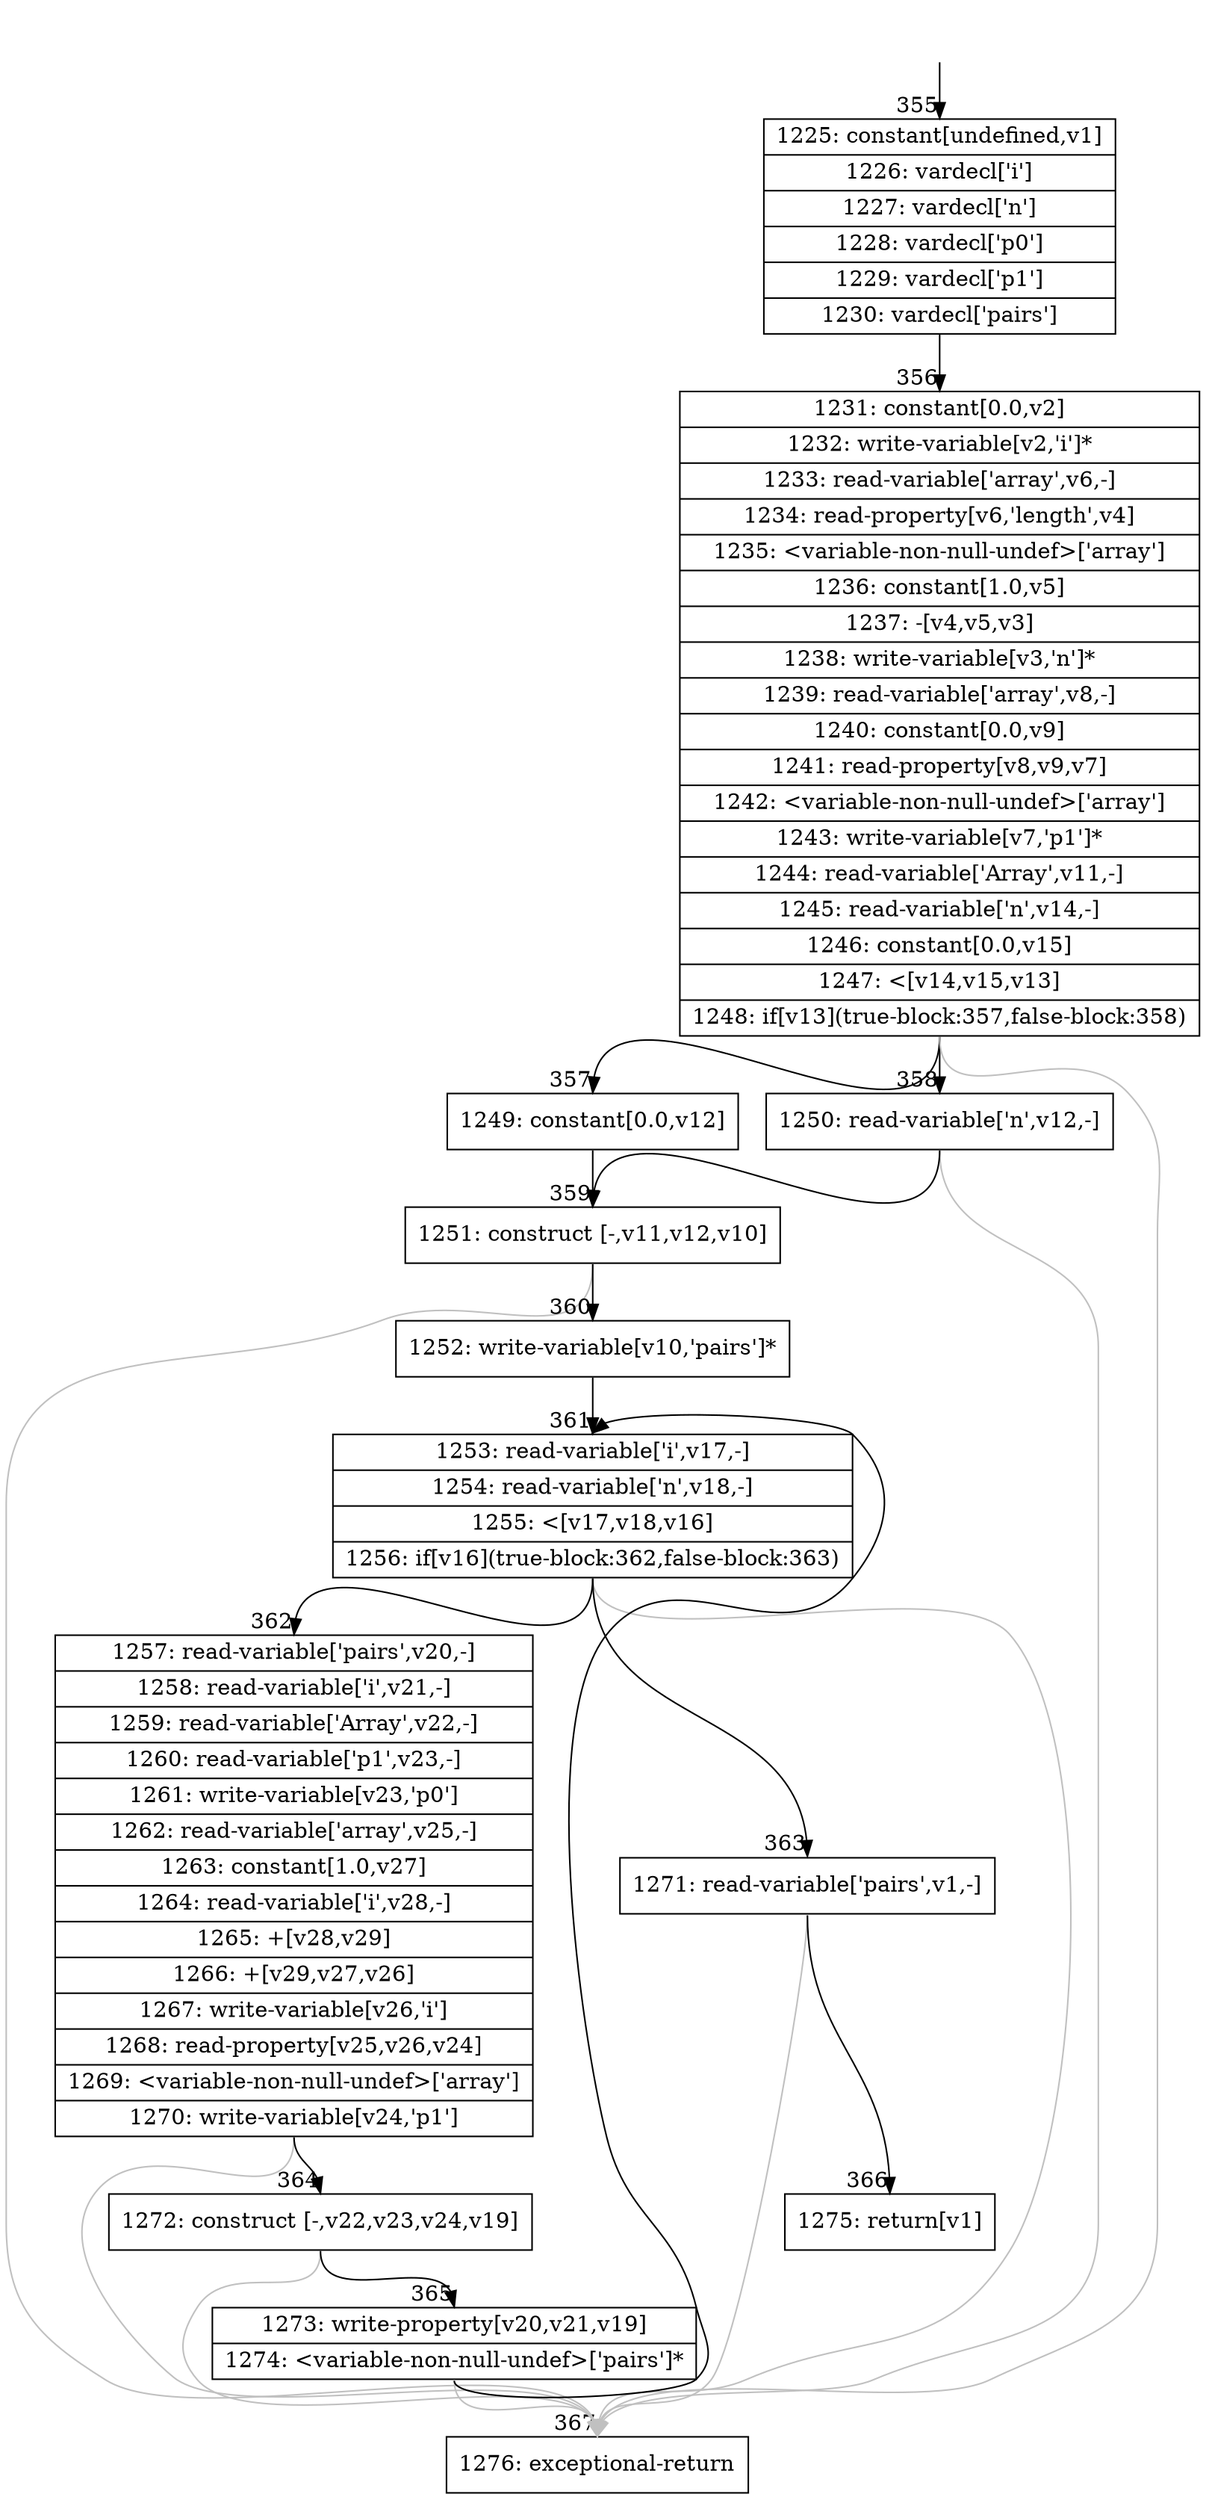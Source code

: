digraph {
rankdir="TD"
BB_entry30[shape=none,label=""];
BB_entry30 -> BB355 [tailport=s, headport=n, headlabel="    355"]
BB355 [shape=record label="{1225: constant[undefined,v1]|1226: vardecl['i']|1227: vardecl['n']|1228: vardecl['p0']|1229: vardecl['p1']|1230: vardecl['pairs']}" ] 
BB355 -> BB356 [tailport=s, headport=n, headlabel="      356"]
BB356 [shape=record label="{1231: constant[0.0,v2]|1232: write-variable[v2,'i']*|1233: read-variable['array',v6,-]|1234: read-property[v6,'length',v4]|1235: \<variable-non-null-undef\>['array']|1236: constant[1.0,v5]|1237: -[v4,v5,v3]|1238: write-variable[v3,'n']*|1239: read-variable['array',v8,-]|1240: constant[0.0,v9]|1241: read-property[v8,v9,v7]|1242: \<variable-non-null-undef\>['array']|1243: write-variable[v7,'p1']*|1244: read-variable['Array',v11,-]|1245: read-variable['n',v14,-]|1246: constant[0.0,v15]|1247: \<[v14,v15,v13]|1248: if[v13](true-block:357,false-block:358)}" ] 
BB356 -> BB357 [tailport=s, headport=n, headlabel="      357"]
BB356 -> BB358 [tailport=s, headport=n, headlabel="      358"]
BB356 -> BB367 [tailport=s, headport=n, color=gray, headlabel="      367"]
BB357 [shape=record label="{1249: constant[0.0,v12]}" ] 
BB357 -> BB359 [tailport=s, headport=n, headlabel="      359"]
BB358 [shape=record label="{1250: read-variable['n',v12,-]}" ] 
BB358 -> BB359 [tailport=s, headport=n]
BB358 -> BB367 [tailport=s, headport=n, color=gray]
BB359 [shape=record label="{1251: construct [-,v11,v12,v10]}" ] 
BB359 -> BB360 [tailport=s, headport=n, headlabel="      360"]
BB359 -> BB367 [tailport=s, headport=n, color=gray]
BB360 [shape=record label="{1252: write-variable[v10,'pairs']*}" ] 
BB360 -> BB361 [tailport=s, headport=n, headlabel="      361"]
BB361 [shape=record label="{1253: read-variable['i',v17,-]|1254: read-variable['n',v18,-]|1255: \<[v17,v18,v16]|1256: if[v16](true-block:362,false-block:363)}" ] 
BB361 -> BB362 [tailport=s, headport=n, headlabel="      362"]
BB361 -> BB363 [tailport=s, headport=n, headlabel="      363"]
BB361 -> BB367 [tailport=s, headport=n, color=gray]
BB362 [shape=record label="{1257: read-variable['pairs',v20,-]|1258: read-variable['i',v21,-]|1259: read-variable['Array',v22,-]|1260: read-variable['p1',v23,-]|1261: write-variable[v23,'p0']|1262: read-variable['array',v25,-]|1263: constant[1.0,v27]|1264: read-variable['i',v28,-]|1265: +[v28,v29]|1266: +[v29,v27,v26]|1267: write-variable[v26,'i']|1268: read-property[v25,v26,v24]|1269: \<variable-non-null-undef\>['array']|1270: write-variable[v24,'p1']}" ] 
BB362 -> BB364 [tailport=s, headport=n, headlabel="      364"]
BB362 -> BB367 [tailport=s, headport=n, color=gray]
BB363 [shape=record label="{1271: read-variable['pairs',v1,-]}" ] 
BB363 -> BB366 [tailport=s, headport=n, headlabel="      366"]
BB363 -> BB367 [tailport=s, headport=n, color=gray]
BB364 [shape=record label="{1272: construct [-,v22,v23,v24,v19]}" ] 
BB364 -> BB365 [tailport=s, headport=n, headlabel="      365"]
BB364 -> BB367 [tailport=s, headport=n, color=gray]
BB365 [shape=record label="{1273: write-property[v20,v21,v19]|1274: \<variable-non-null-undef\>['pairs']*}" ] 
BB365 -> BB361 [tailport=s, headport=n]
BB365 -> BB367 [tailport=s, headport=n, color=gray]
BB366 [shape=record label="{1275: return[v1]}" ] 
BB367 [shape=record label="{1276: exceptional-return}" ] 
//#$~ 221
}
